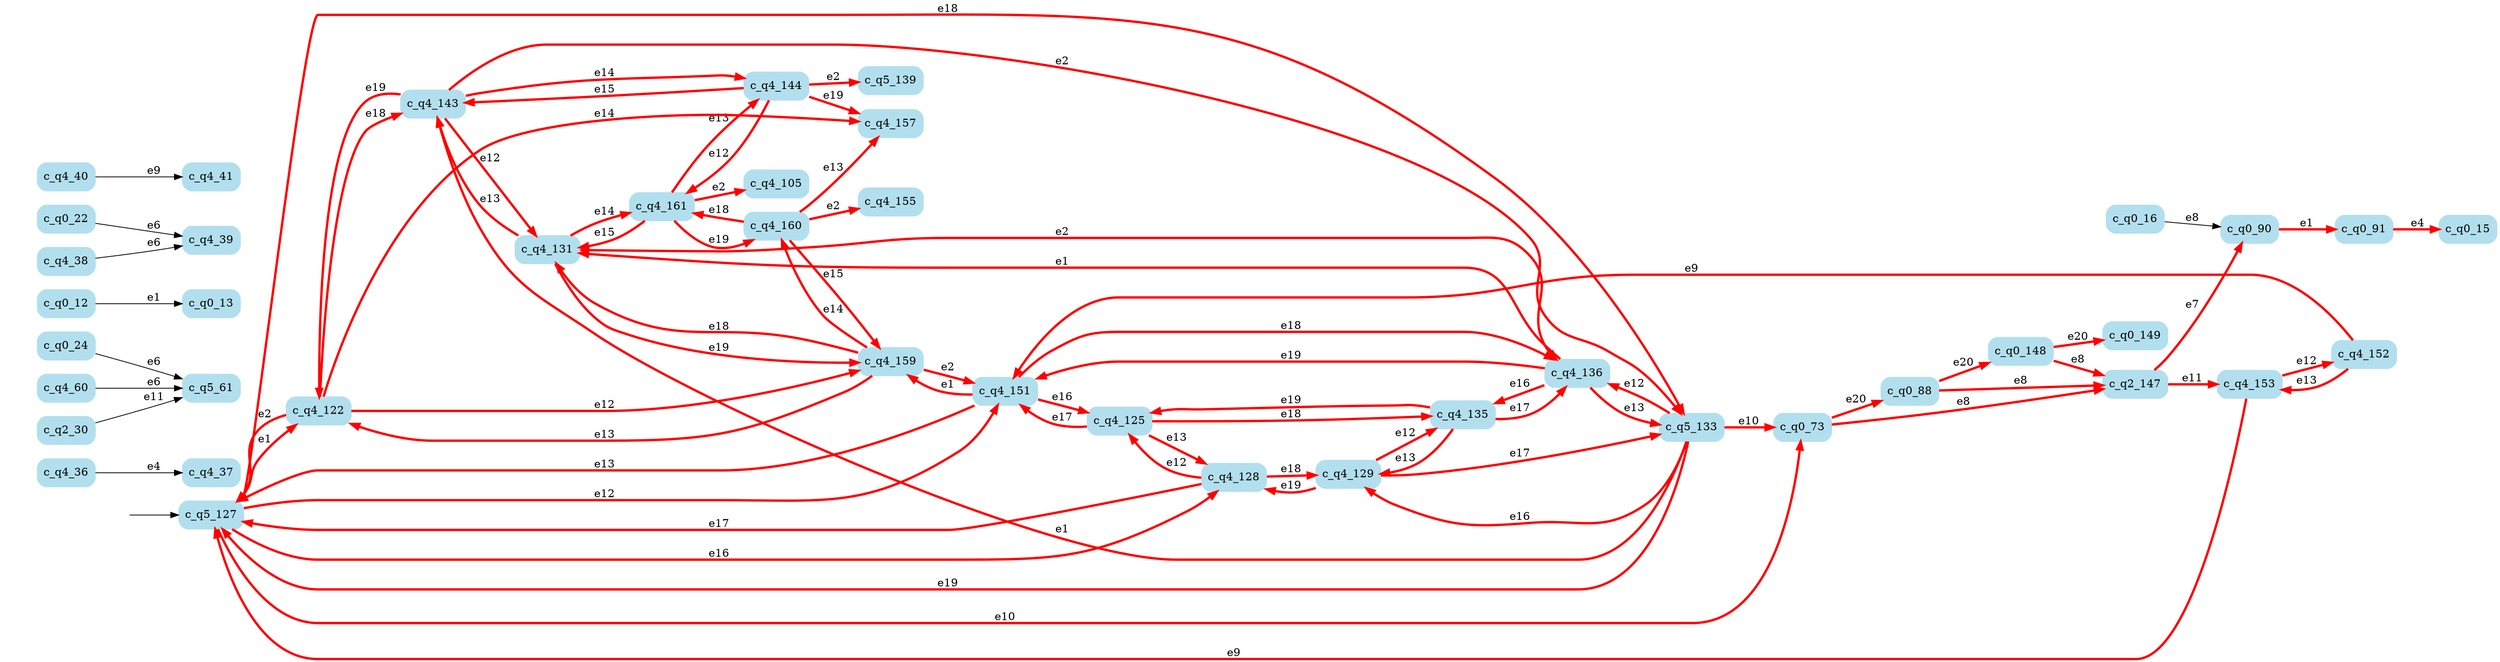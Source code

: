 digraph G {

	rankdir = LR;

	start_c_q5_127[style=invisible];

	node[shape=box, style="rounded, filled", color=lightblue2];

	c_q0_15[label="c_q0_15"];
	c_q0_16[label="c_q0_16"];
	c_q4_152[label="c_q4_152"];
	c_q5_139[label="c_q5_139"];
	c_q4_36[label="c_q4_36"];
	c_q0_88[label="c_q0_88"];
	c_q0_148[label="c_q0_148"];
	c_q4_161[label="c_q4_161"];
	c_q4_129[label="c_q4_129"];
	c_q5_61[label="c_q5_61"];
	c_q0_90[label="c_q0_90"];
	c_q4_122[label="c_q4_122"];
	c_q0_13[label="c_q0_13"];
	c_q0_22[label="c_q0_22"];
	c_q4_151[label="c_q4_151"];
	c_q4_125[label="c_q4_125"];
	c_q0_73[label="c_q0_73"];
	c_q4_37[label="c_q4_37"];
	c_q4_157[label="c_q4_157"];
	c_q4_144[label="c_q4_144"];
	c_q4_136[label="c_q4_136"];
	c_q4_143[label="c_q4_143"];
	c_q4_39[label="c_q4_39"];
	c_q4_155[label="c_q4_155"];
	c_q0_24[label="c_q0_24"];
	c_q4_38[label="c_q4_38"];
	c_q4_105[label="c_q4_105"];
	c_q0_12[label="c_q0_12"];
	c_q4_60[label="c_q4_60"];
	c_q4_159[label="c_q4_159"];
	c_q4_153[label="c_q4_153"];
	c_q4_41[label="c_q4_41"];
	c_q4_135[label="c_q4_135"];
	c_q2_30[label="c_q2_30"];
	c_q5_127[label="c_q5_127"];
	c_q4_160[label="c_q4_160"];
	c_q2_147[label="c_q2_147"];
	c_q0_149[label="c_q0_149"];
	c_q5_133[label="c_q5_133"];
	c_q4_128[label="c_q4_128"];
	c_q4_131[label="c_q4_131"];
	c_q0_91[label="c_q0_91"];
	c_q4_40[label="c_q4_40"];

	start_c_q5_127 -> c_q5_127;
	c_q5_127 -> c_q5_133[label="e18", penwidth=3, color=red];
	c_q5_133 -> c_q5_127[label="e19", penwidth=3, color=red];
	c_q5_127 -> c_q0_73[label="e10", penwidth=3, color=red];
	c_q5_133 -> c_q4_143[label="e1", penwidth=3, color=red];
	c_q5_127 -> c_q4_151[label="e12", penwidth=3, color=red];
	c_q5_133 -> c_q4_129[label="e16", penwidth=3, color=red];
	c_q0_12 -> c_q0_13[label="e1"];
	c_q0_91 -> c_q0_15[label="e4", penwidth=3, color=red];
	c_q0_16 -> c_q0_90[label="e8"];
	c_q0_73 -> c_q0_88[label="e20", penwidth=3, color=red];
	c_q0_73 -> c_q2_147[label="e8", penwidth=3, color=red];
	c_q0_22 -> c_q4_39[label="e6"];
	c_q0_24 -> c_q5_61[label="e6"];
	c_q2_147 -> c_q0_90[label="e7", penwidth=3, color=red];
	c_q2_147 -> c_q4_153[label="e11", penwidth=3, color=red];
	c_q2_30 -> c_q5_61[label="e11"];
	c_q4_151 -> c_q4_159[label="e1", penwidth=3, color=red];
	c_q4_159 -> c_q4_151[label="e2", penwidth=3, color=red];
	c_q4_36 -> c_q4_37[label="e4"];
	c_q4_38 -> c_q4_39[label="e6"];
	c_q4_40 -> c_q4_41[label="e9"];
	c_q4_143 -> c_q4_131[label="e12", penwidth=3, color=red];
	c_q4_131 -> c_q4_143[label="e13", penwidth=3, color=red];
	c_q4_131 -> c_q4_161[label="e14", penwidth=3, color=red];
	c_q4_161 -> c_q4_131[label="e15", penwidth=3, color=red];
	c_q4_151 -> c_q4_125[label="e16", penwidth=3, color=red];
	c_q4_125 -> c_q4_151[label="e17", penwidth=3, color=red];
	c_q4_125 -> c_q4_135[label="e18", penwidth=3, color=red];
	c_q4_135 -> c_q4_125[label="e19", penwidth=3, color=red];
	c_q4_143 -> c_q5_133[label="e2", penwidth=3, color=red];
	c_q4_60 -> c_q5_61[label="e6"];
	c_q4_153 -> c_q5_127[label="e9", penwidth=3, color=red];
	c_q4_151 -> c_q5_127[label="e13", penwidth=3, color=red];
	c_q4_129 -> c_q5_133[label="e17", penwidth=3, color=red];
	c_q5_127 -> c_q4_122[label="e1", penwidth=3, color=red];
	c_q5_127 -> c_q4_128[label="e16", penwidth=3, color=red];
	c_q5_133 -> c_q0_73[label="e10", penwidth=3, color=red];
	c_q5_133 -> c_q4_136[label="e12", penwidth=3, color=red];
	c_q4_143 -> c_q4_144[label="e14", penwidth=3, color=red];
	c_q4_143 -> c_q4_122[label="e19", penwidth=3, color=red];
	c_q4_151 -> c_q4_136[label="e18", penwidth=3, color=red];
	c_q4_129 -> c_q4_135[label="e12", penwidth=3, color=red];
	c_q4_129 -> c_q4_128[label="e19", penwidth=3, color=red];
	c_q0_88 -> c_q2_147[label="e8", penwidth=3, color=red];
	c_q0_88 -> c_q0_148[label="e20", penwidth=3, color=red];
	c_q0_90 -> c_q0_91[label="e1", penwidth=3, color=red];
	c_q4_153 -> c_q4_152[label="e12", penwidth=3, color=red];
	c_q4_159 -> c_q4_122[label="e13", penwidth=3, color=red];
	c_q4_159 -> c_q4_160[label="e14", penwidth=3, color=red];
	c_q4_159 -> c_q4_131[label="e18", penwidth=3, color=red];
	c_q4_131 -> c_q4_136[label="e2", penwidth=3, color=red];
	c_q4_131 -> c_q4_159[label="e19", penwidth=3, color=red];
	c_q4_161 -> c_q4_105[label="e2", penwidth=3, color=red];
	c_q4_161 -> c_q4_144[label="e13", penwidth=3, color=red];
	c_q4_161 -> c_q4_160[label="e19", penwidth=3, color=red];
	c_q4_125 -> c_q4_128[label="e13", penwidth=3, color=red];
	c_q4_135 -> c_q4_129[label="e13", penwidth=3, color=red];
	c_q4_135 -> c_q4_136[label="e17", penwidth=3, color=red];
	c_q4_122 -> c_q5_127[label="e2", penwidth=3, color=red];
	c_q4_122 -> c_q4_159[label="e12", penwidth=3, color=red];
	c_q4_122 -> c_q4_157[label="e14", penwidth=3, color=red];
	c_q4_122 -> c_q4_143[label="e18", penwidth=3, color=red];
	c_q4_128 -> c_q4_125[label="e12", penwidth=3, color=red];
	c_q4_128 -> c_q5_127[label="e17", penwidth=3, color=red];
	c_q4_128 -> c_q4_129[label="e18", penwidth=3, color=red];
	c_q4_136 -> c_q4_131[label="e1", penwidth=3, color=red];
	c_q4_136 -> c_q5_133[label="e13", penwidth=3, color=red];
	c_q4_136 -> c_q4_135[label="e16", penwidth=3, color=red];
	c_q4_136 -> c_q4_151[label="e19", penwidth=3, color=red];
	c_q4_144 -> c_q5_139[label="e2", penwidth=3, color=red];
	c_q4_144 -> c_q4_161[label="e12", penwidth=3, color=red];
	c_q4_144 -> c_q4_143[label="e15", penwidth=3, color=red];
	c_q4_144 -> c_q4_157[label="e19", penwidth=3, color=red];
	c_q0_148 -> c_q2_147[label="e8", penwidth=3, color=red];
	c_q0_148 -> c_q0_149[label="e20", penwidth=3, color=red];
	c_q4_152 -> c_q4_151[label="e9", penwidth=3, color=red];
	c_q4_152 -> c_q4_153[label="e13", penwidth=3, color=red];
	c_q4_160 -> c_q4_155[label="e2", penwidth=3, color=red];
	c_q4_160 -> c_q4_157[label="e13", penwidth=3, color=red];
	c_q4_160 -> c_q4_159[label="e15", penwidth=3, color=red];
	c_q4_160 -> c_q4_161[label="e18", penwidth=3, color=red];

}